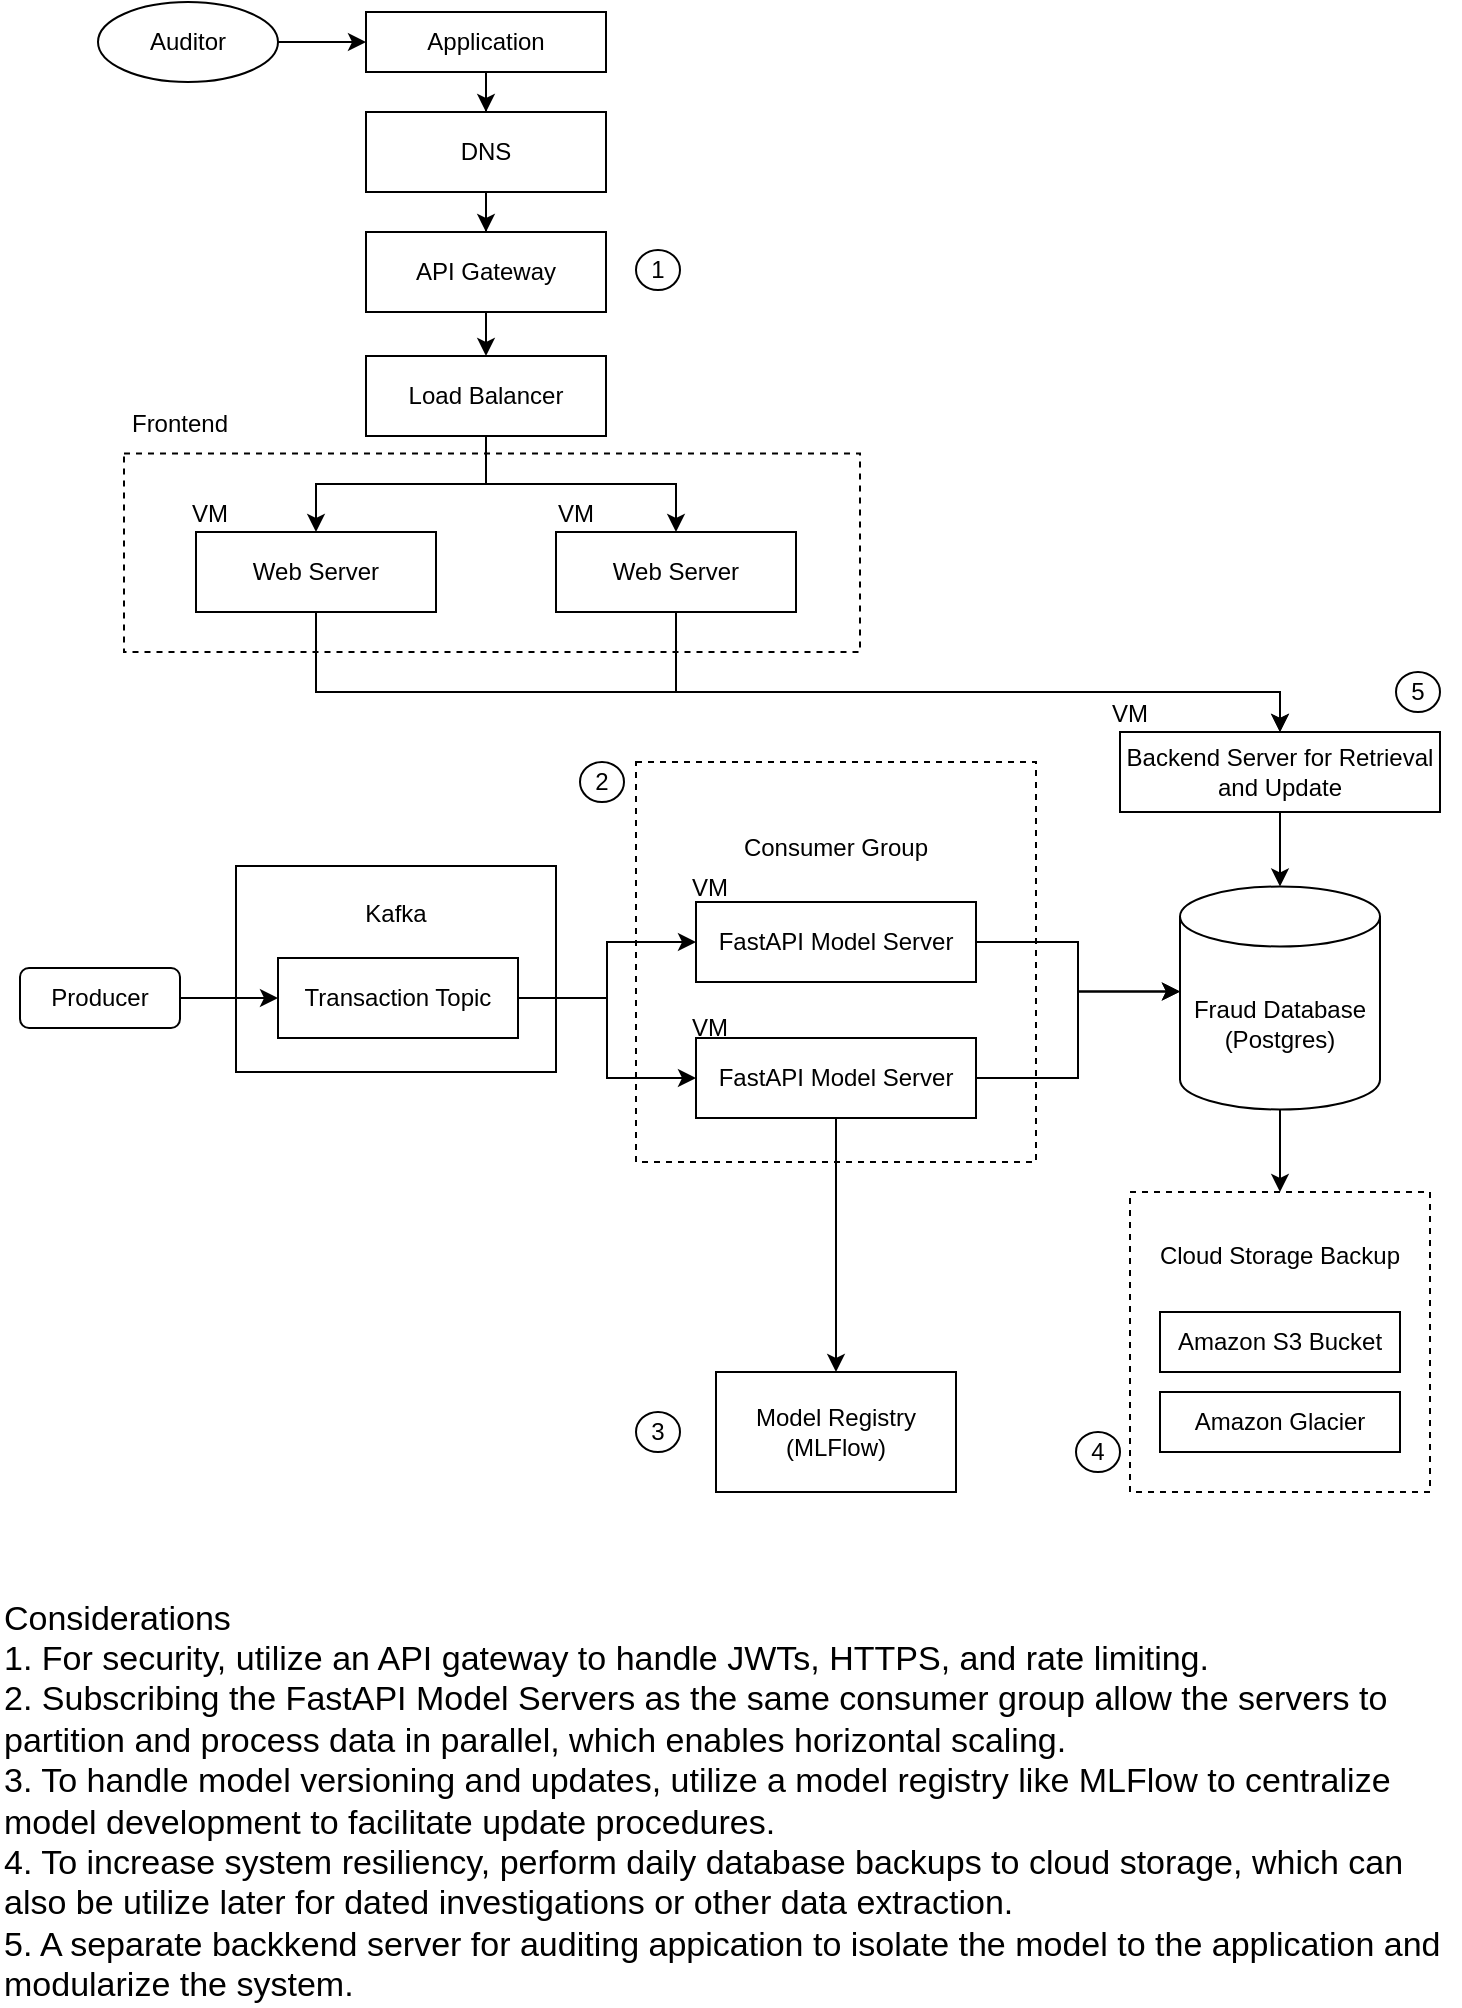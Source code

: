 <mxfile version="28.0.7">
  <diagram name="Page-1" id="u7VDxrIEWWDSSuhdMpXd">
    <mxGraphModel dx="1310" dy="752" grid="1" gridSize="10" guides="1" tooltips="1" connect="1" arrows="1" fold="1" page="1" pageScale="1" pageWidth="850" pageHeight="1100" math="0" shadow="0">
      <root>
        <mxCell id="0" />
        <mxCell id="1" parent="0" />
        <mxCell id="RNsQ5LSbvm3LjU5OsM0Z-6" value="Consumer Group&lt;div&gt;&lt;br&gt;&lt;/div&gt;&lt;div&gt;&lt;br&gt;&lt;/div&gt;&lt;div&gt;&lt;br&gt;&lt;/div&gt;&lt;div&gt;&lt;br&gt;&lt;div&gt;&lt;br&gt;&lt;/div&gt;&lt;div&gt;&lt;br&gt;&lt;/div&gt;&lt;div&gt;&lt;br&gt;&lt;/div&gt;&lt;div&gt;&lt;br&gt;&lt;/div&gt;&lt;/div&gt;" style="rounded=0;whiteSpace=wrap;html=1;dashed=1;" vertex="1" parent="1">
          <mxGeometry x="388" y="425" width="200" height="200" as="geometry" />
        </mxCell>
        <mxCell id="RNsQ5LSbvm3LjU5OsM0Z-1" value="Kafka&lt;div&gt;&lt;br&gt;&lt;/div&gt;&lt;div&gt;&lt;br&gt;&lt;/div&gt;&lt;div&gt;&lt;br&gt;&lt;/div&gt;&lt;div&gt;&lt;br&gt;&lt;/div&gt;" style="rounded=0;whiteSpace=wrap;html=1;" vertex="1" parent="1">
          <mxGeometry x="188" y="477" width="160" height="103" as="geometry" />
        </mxCell>
        <mxCell id="RNsQ5LSbvm3LjU5OsM0Z-9" style="edgeStyle=orthogonalEdgeStyle;rounded=0;orthogonalLoop=1;jettySize=auto;html=1;entryX=0;entryY=0.5;entryDx=0;entryDy=0;" edge="1" parent="1" source="RNsQ5LSbvm3LjU5OsM0Z-3" target="RNsQ5LSbvm3LjU5OsM0Z-7">
          <mxGeometry relative="1" as="geometry" />
        </mxCell>
        <mxCell id="RNsQ5LSbvm3LjU5OsM0Z-10" style="edgeStyle=orthogonalEdgeStyle;rounded=0;orthogonalLoop=1;jettySize=auto;html=1;" edge="1" parent="1" source="RNsQ5LSbvm3LjU5OsM0Z-3" target="RNsQ5LSbvm3LjU5OsM0Z-8">
          <mxGeometry relative="1" as="geometry" />
        </mxCell>
        <mxCell id="RNsQ5LSbvm3LjU5OsM0Z-3" value="Transaction Topic" style="rounded=0;whiteSpace=wrap;html=1;" vertex="1" parent="1">
          <mxGeometry x="209" y="523" width="120" height="40" as="geometry" />
        </mxCell>
        <mxCell id="RNsQ5LSbvm3LjU5OsM0Z-5" style="edgeStyle=orthogonalEdgeStyle;rounded=0;orthogonalLoop=1;jettySize=auto;html=1;entryX=0;entryY=0.5;entryDx=0;entryDy=0;" edge="1" parent="1" source="RNsQ5LSbvm3LjU5OsM0Z-4" target="RNsQ5LSbvm3LjU5OsM0Z-3">
          <mxGeometry relative="1" as="geometry" />
        </mxCell>
        <mxCell id="RNsQ5LSbvm3LjU5OsM0Z-4" value="Producer" style="rounded=1;whiteSpace=wrap;html=1;" vertex="1" parent="1">
          <mxGeometry x="80" y="528" width="80" height="30" as="geometry" />
        </mxCell>
        <mxCell id="RNsQ5LSbvm3LjU5OsM0Z-7" value="FastAPI Model Server" style="rounded=0;whiteSpace=wrap;html=1;" vertex="1" parent="1">
          <mxGeometry x="418" y="495" width="140" height="40" as="geometry" />
        </mxCell>
        <mxCell id="RNsQ5LSbvm3LjU5OsM0Z-63" style="edgeStyle=orthogonalEdgeStyle;rounded=0;orthogonalLoop=1;jettySize=auto;html=1;entryX=0.5;entryY=0;entryDx=0;entryDy=0;" edge="1" parent="1" source="RNsQ5LSbvm3LjU5OsM0Z-8" target="RNsQ5LSbvm3LjU5OsM0Z-37">
          <mxGeometry relative="1" as="geometry" />
        </mxCell>
        <mxCell id="RNsQ5LSbvm3LjU5OsM0Z-8" value="FastAPI Model Server" style="rounded=0;whiteSpace=wrap;html=1;" vertex="1" parent="1">
          <mxGeometry x="418" y="563" width="140" height="40" as="geometry" />
        </mxCell>
        <mxCell id="RNsQ5LSbvm3LjU5OsM0Z-42" style="edgeStyle=orthogonalEdgeStyle;rounded=0;orthogonalLoop=1;jettySize=auto;html=1;" edge="1" parent="1" source="RNsQ5LSbvm3LjU5OsM0Z-12">
          <mxGeometry relative="1" as="geometry">
            <mxPoint x="710" y="640" as="targetPoint" />
          </mxGeometry>
        </mxCell>
        <mxCell id="RNsQ5LSbvm3LjU5OsM0Z-12" value="Fraud Database&lt;div&gt;(Postgres)&lt;/div&gt;" style="shape=cylinder3;whiteSpace=wrap;html=1;boundedLbl=1;backgroundOutline=1;size=15;" vertex="1" parent="1">
          <mxGeometry x="660" y="487.25" width="100" height="111.5" as="geometry" />
        </mxCell>
        <mxCell id="RNsQ5LSbvm3LjU5OsM0Z-13" style="edgeStyle=orthogonalEdgeStyle;rounded=0;orthogonalLoop=1;jettySize=auto;html=1;entryX=0;entryY=0;entryDx=0;entryDy=52.5;entryPerimeter=0;" edge="1" parent="1" source="RNsQ5LSbvm3LjU5OsM0Z-7" target="RNsQ5LSbvm3LjU5OsM0Z-12">
          <mxGeometry relative="1" as="geometry" />
        </mxCell>
        <mxCell id="RNsQ5LSbvm3LjU5OsM0Z-14" style="edgeStyle=orthogonalEdgeStyle;rounded=0;orthogonalLoop=1;jettySize=auto;html=1;entryX=0;entryY=0;entryDx=0;entryDy=52.5;entryPerimeter=0;" edge="1" parent="1" source="RNsQ5LSbvm3LjU5OsM0Z-8" target="RNsQ5LSbvm3LjU5OsM0Z-12">
          <mxGeometry relative="1" as="geometry" />
        </mxCell>
        <mxCell id="RNsQ5LSbvm3LjU5OsM0Z-18" style="edgeStyle=orthogonalEdgeStyle;rounded=0;orthogonalLoop=1;jettySize=auto;html=1;" edge="1" parent="1" source="RNsQ5LSbvm3LjU5OsM0Z-15" target="RNsQ5LSbvm3LjU5OsM0Z-17">
          <mxGeometry relative="1" as="geometry" />
        </mxCell>
        <mxCell id="RNsQ5LSbvm3LjU5OsM0Z-15" value="Auditor" style="ellipse;whiteSpace=wrap;html=1;" vertex="1" parent="1">
          <mxGeometry x="119" y="45" width="90" height="40" as="geometry" />
        </mxCell>
        <mxCell id="RNsQ5LSbvm3LjU5OsM0Z-20" style="edgeStyle=orthogonalEdgeStyle;rounded=0;orthogonalLoop=1;jettySize=auto;html=1;" edge="1" parent="1" source="RNsQ5LSbvm3LjU5OsM0Z-17" target="RNsQ5LSbvm3LjU5OsM0Z-19">
          <mxGeometry relative="1" as="geometry" />
        </mxCell>
        <mxCell id="RNsQ5LSbvm3LjU5OsM0Z-17" value="Application" style="rounded=0;whiteSpace=wrap;html=1;" vertex="1" parent="1">
          <mxGeometry x="253" y="50" width="120" height="30" as="geometry" />
        </mxCell>
        <mxCell id="RNsQ5LSbvm3LjU5OsM0Z-49" style="edgeStyle=orthogonalEdgeStyle;rounded=0;orthogonalLoop=1;jettySize=auto;html=1;" edge="1" parent="1" source="RNsQ5LSbvm3LjU5OsM0Z-19" target="RNsQ5LSbvm3LjU5OsM0Z-48">
          <mxGeometry relative="1" as="geometry" />
        </mxCell>
        <mxCell id="RNsQ5LSbvm3LjU5OsM0Z-19" value="DNS" style="rounded=0;whiteSpace=wrap;html=1;" vertex="1" parent="1">
          <mxGeometry x="253" y="100" width="120" height="40" as="geometry" />
        </mxCell>
        <mxCell id="RNsQ5LSbvm3LjU5OsM0Z-27" style="edgeStyle=orthogonalEdgeStyle;rounded=0;orthogonalLoop=1;jettySize=auto;html=1;entryX=0.5;entryY=0;entryDx=0;entryDy=0;" edge="1" parent="1" source="RNsQ5LSbvm3LjU5OsM0Z-21" target="RNsQ5LSbvm3LjU5OsM0Z-25">
          <mxGeometry relative="1" as="geometry" />
        </mxCell>
        <mxCell id="RNsQ5LSbvm3LjU5OsM0Z-28" style="edgeStyle=orthogonalEdgeStyle;rounded=0;orthogonalLoop=1;jettySize=auto;html=1;" edge="1" parent="1" source="RNsQ5LSbvm3LjU5OsM0Z-21" target="RNsQ5LSbvm3LjU5OsM0Z-23">
          <mxGeometry relative="1" as="geometry" />
        </mxCell>
        <mxCell id="RNsQ5LSbvm3LjU5OsM0Z-21" value="Load Balancer" style="rounded=0;whiteSpace=wrap;html=1;" vertex="1" parent="1">
          <mxGeometry x="253" y="222" width="120" height="40" as="geometry" />
        </mxCell>
        <mxCell id="RNsQ5LSbvm3LjU5OsM0Z-47" style="edgeStyle=orthogonalEdgeStyle;rounded=0;orthogonalLoop=1;jettySize=auto;html=1;entryX=0.5;entryY=0;entryDx=0;entryDy=0;" edge="1" parent="1" source="RNsQ5LSbvm3LjU5OsM0Z-23" target="RNsQ5LSbvm3LjU5OsM0Z-33">
          <mxGeometry relative="1" as="geometry">
            <Array as="points">
              <mxPoint x="228" y="390" />
              <mxPoint x="710" y="390" />
            </Array>
          </mxGeometry>
        </mxCell>
        <mxCell id="RNsQ5LSbvm3LjU5OsM0Z-23" value="Web Server" style="rounded=0;whiteSpace=wrap;html=1;" vertex="1" parent="1">
          <mxGeometry x="168" y="310" width="120" height="40" as="geometry" />
        </mxCell>
        <mxCell id="RNsQ5LSbvm3LjU5OsM0Z-46" style="edgeStyle=orthogonalEdgeStyle;rounded=0;orthogonalLoop=1;jettySize=auto;html=1;" edge="1" parent="1" source="RNsQ5LSbvm3LjU5OsM0Z-25" target="RNsQ5LSbvm3LjU5OsM0Z-33">
          <mxGeometry relative="1" as="geometry">
            <Array as="points">
              <mxPoint x="408" y="390" />
              <mxPoint x="710" y="390" />
            </Array>
          </mxGeometry>
        </mxCell>
        <mxCell id="RNsQ5LSbvm3LjU5OsM0Z-25" value="Web Server" style="rounded=0;whiteSpace=wrap;html=1;" vertex="1" parent="1">
          <mxGeometry x="348" y="310" width="120" height="40" as="geometry" />
        </mxCell>
        <mxCell id="RNsQ5LSbvm3LjU5OsM0Z-34" style="edgeStyle=orthogonalEdgeStyle;rounded=0;orthogonalLoop=1;jettySize=auto;html=1;" edge="1" parent="1" source="RNsQ5LSbvm3LjU5OsM0Z-33" target="RNsQ5LSbvm3LjU5OsM0Z-12">
          <mxGeometry relative="1" as="geometry" />
        </mxCell>
        <mxCell id="RNsQ5LSbvm3LjU5OsM0Z-33" value="Backend Server for Retrieval and Update" style="rounded=0;whiteSpace=wrap;html=1;" vertex="1" parent="1">
          <mxGeometry x="630" y="410" width="160" height="40" as="geometry" />
        </mxCell>
        <mxCell id="RNsQ5LSbvm3LjU5OsM0Z-37" value="Model Registry&lt;div&gt;(MLFlow)&lt;/div&gt;" style="rounded=0;whiteSpace=wrap;html=1;" vertex="1" parent="1">
          <mxGeometry x="428" y="730" width="120" height="60" as="geometry" />
        </mxCell>
        <mxCell id="RNsQ5LSbvm3LjU5OsM0Z-43" value="Cloud&amp;nbsp;&lt;span style=&quot;background-color: transparent; color: light-dark(rgb(0, 0, 0), rgb(255, 255, 255));&quot;&gt;Storage Backup&lt;/span&gt;&lt;div&gt;&lt;span style=&quot;background-color: transparent; color: light-dark(rgb(0, 0, 0), rgb(255, 255, 255));&quot;&gt;&lt;br&gt;&lt;/span&gt;&lt;/div&gt;&lt;div&gt;&lt;span style=&quot;background-color: transparent; color: light-dark(rgb(0, 0, 0), rgb(255, 255, 255));&quot;&gt;&lt;br&gt;&lt;/span&gt;&lt;/div&gt;&lt;div&gt;&lt;span style=&quot;background-color: transparent; color: light-dark(rgb(0, 0, 0), rgb(255, 255, 255));&quot;&gt;&lt;br&gt;&lt;/span&gt;&lt;/div&gt;&lt;div&gt;&lt;span style=&quot;background-color: transparent; color: light-dark(rgb(0, 0, 0), rgb(255, 255, 255));&quot;&gt;&lt;br&gt;&lt;/span&gt;&lt;/div&gt;&lt;div&gt;&lt;span style=&quot;background-color: transparent; color: light-dark(rgb(0, 0, 0), rgb(255, 255, 255));&quot;&gt;&lt;br&gt;&lt;/span&gt;&lt;/div&gt;&lt;div&gt;&lt;span style=&quot;background-color: transparent; color: light-dark(rgb(0, 0, 0), rgb(255, 255, 255));&quot;&gt;&lt;br&gt;&lt;/span&gt;&lt;/div&gt;" style="whiteSpace=wrap;html=1;aspect=fixed;dashed=1;fillColor=none;" vertex="1" parent="1">
          <mxGeometry x="635" y="640" width="150" height="150" as="geometry" />
        </mxCell>
        <mxCell id="RNsQ5LSbvm3LjU5OsM0Z-44" value="Amazon S3 Bucket" style="rounded=0;whiteSpace=wrap;html=1;" vertex="1" parent="1">
          <mxGeometry x="650" y="700" width="120" height="30" as="geometry" />
        </mxCell>
        <mxCell id="RNsQ5LSbvm3LjU5OsM0Z-45" value="Amazon Glacier" style="rounded=0;whiteSpace=wrap;html=1;" vertex="1" parent="1">
          <mxGeometry x="650" y="740" width="120" height="30" as="geometry" />
        </mxCell>
        <mxCell id="RNsQ5LSbvm3LjU5OsM0Z-50" style="edgeStyle=orthogonalEdgeStyle;rounded=0;orthogonalLoop=1;jettySize=auto;html=1;entryX=0.5;entryY=0;entryDx=0;entryDy=0;" edge="1" parent="1" source="RNsQ5LSbvm3LjU5OsM0Z-48" target="RNsQ5LSbvm3LjU5OsM0Z-21">
          <mxGeometry relative="1" as="geometry" />
        </mxCell>
        <mxCell id="RNsQ5LSbvm3LjU5OsM0Z-48" value="API Gateway" style="rounded=0;whiteSpace=wrap;html=1;" vertex="1" parent="1">
          <mxGeometry x="253" y="160" width="120" height="40" as="geometry" />
        </mxCell>
        <mxCell id="RNsQ5LSbvm3LjU5OsM0Z-52" value="VM" style="text;html=1;align=center;verticalAlign=middle;whiteSpace=wrap;rounded=0;" vertex="1" parent="1">
          <mxGeometry x="410" y="477" width="30" height="21.5" as="geometry" />
        </mxCell>
        <mxCell id="RNsQ5LSbvm3LjU5OsM0Z-53" value="VM" style="text;html=1;align=center;verticalAlign=middle;whiteSpace=wrap;rounded=0;" vertex="1" parent="1">
          <mxGeometry x="410" y="547" width="30" height="21.5" as="geometry" />
        </mxCell>
        <mxCell id="RNsQ5LSbvm3LjU5OsM0Z-54" value="VM" style="text;html=1;align=center;verticalAlign=middle;whiteSpace=wrap;rounded=0;" vertex="1" parent="1">
          <mxGeometry x="620" y="390" width="30" height="21.5" as="geometry" />
        </mxCell>
        <mxCell id="RNsQ5LSbvm3LjU5OsM0Z-55" value="VM" style="text;html=1;align=center;verticalAlign=middle;whiteSpace=wrap;rounded=0;" vertex="1" parent="1">
          <mxGeometry x="343" y="290" width="30" height="21.5" as="geometry" />
        </mxCell>
        <mxCell id="RNsQ5LSbvm3LjU5OsM0Z-56" value="VM" style="text;html=1;align=center;verticalAlign=middle;whiteSpace=wrap;rounded=0;" vertex="1" parent="1">
          <mxGeometry x="160" y="290" width="30" height="21.5" as="geometry" />
        </mxCell>
        <mxCell id="RNsQ5LSbvm3LjU5OsM0Z-64" value="1" style="ellipse;whiteSpace=wrap;html=1;" vertex="1" parent="1">
          <mxGeometry x="388" y="169" width="22" height="20" as="geometry" />
        </mxCell>
        <mxCell id="RNsQ5LSbvm3LjU5OsM0Z-65" value="2" style="ellipse;whiteSpace=wrap;html=1;" vertex="1" parent="1">
          <mxGeometry x="360" y="425" width="22" height="20" as="geometry" />
        </mxCell>
        <mxCell id="RNsQ5LSbvm3LjU5OsM0Z-66" value="3" style="ellipse;whiteSpace=wrap;html=1;" vertex="1" parent="1">
          <mxGeometry x="388" y="750" width="22" height="20" as="geometry" />
        </mxCell>
        <mxCell id="RNsQ5LSbvm3LjU5OsM0Z-67" value="4" style="ellipse;whiteSpace=wrap;html=1;" vertex="1" parent="1">
          <mxGeometry x="608" y="760" width="22" height="20" as="geometry" />
        </mxCell>
        <mxCell id="RNsQ5LSbvm3LjU5OsM0Z-69" value="5" style="ellipse;whiteSpace=wrap;html=1;" vertex="1" parent="1">
          <mxGeometry x="768" y="380" width="22" height="20" as="geometry" />
        </mxCell>
        <mxCell id="RNsQ5LSbvm3LjU5OsM0Z-71" value="" style="rounded=0;whiteSpace=wrap;html=1;fillColor=none;dashed=1;" vertex="1" parent="1">
          <mxGeometry x="132" y="270.75" width="368" height="99.25" as="geometry" />
        </mxCell>
        <mxCell id="RNsQ5LSbvm3LjU5OsM0Z-73" value="Frontend" style="text;html=1;align=center;verticalAlign=middle;whiteSpace=wrap;rounded=0;" vertex="1" parent="1">
          <mxGeometry x="130" y="241" width="60" height="30" as="geometry" />
        </mxCell>
        <mxCell id="RNsQ5LSbvm3LjU5OsM0Z-74" value="&lt;font style=&quot;font-size: 17px;&quot;&gt;Considerations&lt;/font&gt;&lt;div&gt;&lt;font style=&quot;font-size: 17px;&quot;&gt;1. For security, utilize an API gateway to handle JWTs, HTTPS, and rate limiting.&lt;/font&gt;&lt;/div&gt;&lt;div&gt;&lt;font style=&quot;font-size: 17px;&quot;&gt;2. Subscribing the FastAPI Model Servers as the same consumer group allow the servers to partition and process data in parallel, which enables horizontal scaling.&lt;/font&gt;&lt;/div&gt;&lt;div&gt;&lt;font style=&quot;font-size: 17px;&quot;&gt;3. To handle model versioning and updates, utilize a model registry like MLFlow to centralize model development to facilitate update procedures.&lt;/font&gt;&lt;/div&gt;&lt;div&gt;&lt;font style=&quot;font-size: 17px;&quot;&gt;4. To increase system resiliency, perform daily database backups to cloud storage, which can also be utilize later for dated investigations or other data extraction.&lt;/font&gt;&lt;/div&gt;&lt;div&gt;&lt;font style=&quot;font-size: 17px;&quot;&gt;5. A separate backkend server for auditing appication to isolate the model to the application and modularize the system.&lt;/font&gt;&lt;/div&gt;" style="text;html=1;align=left;verticalAlign=middle;whiteSpace=wrap;rounded=0;strokeWidth=3;" vertex="1" parent="1">
          <mxGeometry x="70" y="850" width="730" height="190" as="geometry" />
        </mxCell>
      </root>
    </mxGraphModel>
  </diagram>
</mxfile>
